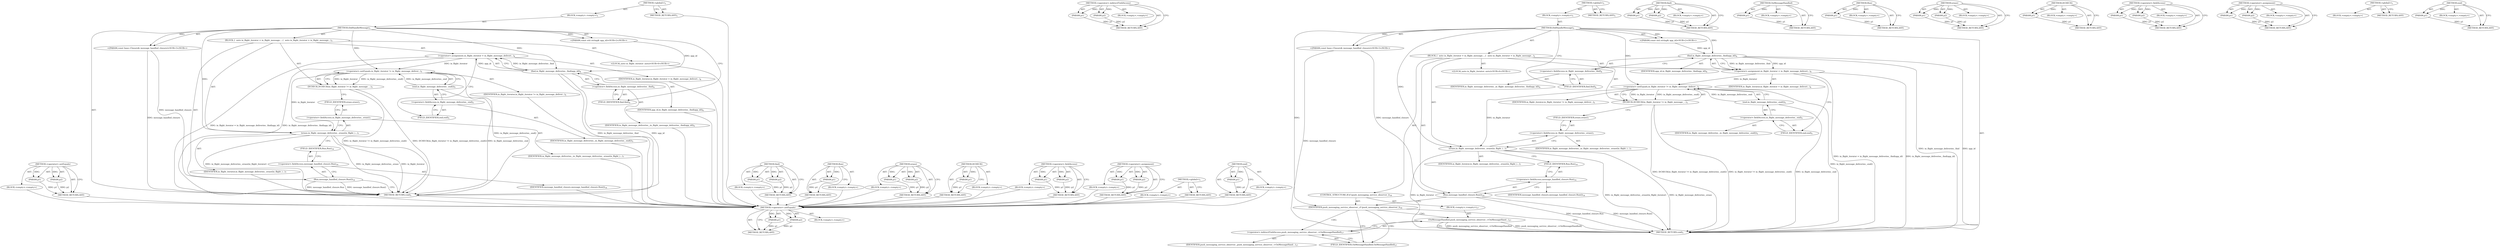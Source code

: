 digraph "end" {
vulnerable_83 [label=<(METHOD,&lt;operator&gt;.notEquals)>];
vulnerable_84 [label=<(PARAM,p1)>];
vulnerable_85 [label=<(PARAM,p2)>];
vulnerable_86 [label=<(BLOCK,&lt;empty&gt;,&lt;empty&gt;)>];
vulnerable_87 [label=<(METHOD_RETURN,ANY)>];
vulnerable_105 [label=<(METHOD,&lt;operator&gt;.indirectFieldAccess)>];
vulnerable_106 [label=<(PARAM,p1)>];
vulnerable_107 [label=<(PARAM,p2)>];
vulnerable_108 [label=<(BLOCK,&lt;empty&gt;,&lt;empty&gt;)>];
vulnerable_109 [label=<(METHOD_RETURN,ANY)>];
vulnerable_6 [label=<(METHOD,&lt;global&gt;)<SUB>1</SUB>>];
vulnerable_7 [label=<(BLOCK,&lt;empty&gt;,&lt;empty&gt;)<SUB>1</SUB>>];
vulnerable_8 [label=<(METHOD,DidHandleMessage)<SUB>1</SUB>>];
vulnerable_9 [label="<(PARAM,const std::string&amp; app_id)<SUB>2</SUB>>"];
vulnerable_10 [label="<(PARAM,const base::Closure&amp; message_handled_closure)<SUB>3</SUB>>"];
vulnerable_11 [label=<(BLOCK,{
  auto in_flight_iterator = in_flight_message...,{
  auto in_flight_iterator = in_flight_message...)<SUB>3</SUB>>];
vulnerable_12 [label="<(LOCAL,auto in_flight_iterator: auto)<SUB>4</SUB>>"];
vulnerable_13 [label=<(&lt;operator&gt;.assignment,in_flight_iterator = in_flight_message_deliveri...)<SUB>4</SUB>>];
vulnerable_14 [label=<(IDENTIFIER,in_flight_iterator,in_flight_iterator = in_flight_message_deliveri...)<SUB>4</SUB>>];
vulnerable_15 [label=<(find,in_flight_message_deliveries_.find(app_id))<SUB>4</SUB>>];
vulnerable_16 [label=<(&lt;operator&gt;.fieldAccess,in_flight_message_deliveries_.find)<SUB>4</SUB>>];
vulnerable_17 [label=<(IDENTIFIER,in_flight_message_deliveries_,in_flight_message_deliveries_.find(app_id))<SUB>4</SUB>>];
vulnerable_18 [label=<(FIELD_IDENTIFIER,find,find)<SUB>4</SUB>>];
vulnerable_19 [label=<(IDENTIFIER,app_id,in_flight_message_deliveries_.find(app_id))<SUB>4</SUB>>];
vulnerable_20 [label=<(DCHECK,DCHECK(in_flight_iterator != in_flight_message_...)<SUB>5</SUB>>];
vulnerable_21 [label=<(&lt;operator&gt;.notEquals,in_flight_iterator != in_flight_message_deliver...)<SUB>5</SUB>>];
vulnerable_22 [label=<(IDENTIFIER,in_flight_iterator,in_flight_iterator != in_flight_message_deliver...)<SUB>5</SUB>>];
vulnerable_23 [label=<(end,in_flight_message_deliveries_.end())<SUB>5</SUB>>];
vulnerable_24 [label=<(&lt;operator&gt;.fieldAccess,in_flight_message_deliveries_.end)<SUB>5</SUB>>];
vulnerable_25 [label=<(IDENTIFIER,in_flight_message_deliveries_,in_flight_message_deliveries_.end())<SUB>5</SUB>>];
vulnerable_26 [label=<(FIELD_IDENTIFIER,end,end)<SUB>5</SUB>>];
vulnerable_27 [label=<(erase,in_flight_message_deliveries_.erase(in_flight_i...)<SUB>7</SUB>>];
vulnerable_28 [label=<(&lt;operator&gt;.fieldAccess,in_flight_message_deliveries_.erase)<SUB>7</SUB>>];
vulnerable_29 [label=<(IDENTIFIER,in_flight_message_deliveries_,in_flight_message_deliveries_.erase(in_flight_i...)<SUB>7</SUB>>];
vulnerable_30 [label=<(FIELD_IDENTIFIER,erase,erase)<SUB>7</SUB>>];
vulnerable_31 [label=<(IDENTIFIER,in_flight_iterator,in_flight_message_deliveries_.erase(in_flight_i...)<SUB>7</SUB>>];
vulnerable_32 [label=<(Run,message_handled_closure.Run())<SUB>14</SUB>>];
vulnerable_33 [label=<(&lt;operator&gt;.fieldAccess,message_handled_closure.Run)<SUB>14</SUB>>];
vulnerable_34 [label=<(IDENTIFIER,message_handled_closure,message_handled_closure.Run())<SUB>14</SUB>>];
vulnerable_35 [label=<(FIELD_IDENTIFIER,Run,Run)<SUB>14</SUB>>];
vulnerable_36 [label=<(CONTROL_STRUCTURE,IF,if (push_messaging_service_observer_))<SUB>16</SUB>>];
vulnerable_37 [label=<(IDENTIFIER,push_messaging_service_observer_,if (push_messaging_service_observer_))<SUB>16</SUB>>];
vulnerable_38 [label=<(BLOCK,&lt;empty&gt;,&lt;empty&gt;)<SUB>17</SUB>>];
vulnerable_39 [label=<(OnMessageHandled,push_messaging_service_observer_-&gt;OnMessageHand...)<SUB>17</SUB>>];
vulnerable_40 [label=<(&lt;operator&gt;.indirectFieldAccess,push_messaging_service_observer_-&gt;OnMessageHandled)<SUB>17</SUB>>];
vulnerable_41 [label=<(IDENTIFIER,push_messaging_service_observer_,push_messaging_service_observer_-&gt;OnMessageHand...)<SUB>17</SUB>>];
vulnerable_42 [label=<(FIELD_IDENTIFIER,OnMessageHandled,OnMessageHandled)<SUB>17</SUB>>];
vulnerable_43 [label=<(METHOD_RETURN,void)<SUB>1</SUB>>];
vulnerable_45 [label=<(METHOD_RETURN,ANY)<SUB>1</SUB>>];
vulnerable_69 [label=<(METHOD,find)>];
vulnerable_70 [label=<(PARAM,p1)>];
vulnerable_71 [label=<(PARAM,p2)>];
vulnerable_72 [label=<(BLOCK,&lt;empty&gt;,&lt;empty&gt;)>];
vulnerable_73 [label=<(METHOD_RETURN,ANY)>];
vulnerable_101 [label=<(METHOD,OnMessageHandled)>];
vulnerable_102 [label=<(PARAM,p1)>];
vulnerable_103 [label=<(BLOCK,&lt;empty&gt;,&lt;empty&gt;)>];
vulnerable_104 [label=<(METHOD_RETURN,ANY)>];
vulnerable_97 [label=<(METHOD,Run)>];
vulnerable_98 [label=<(PARAM,p1)>];
vulnerable_99 [label=<(BLOCK,&lt;empty&gt;,&lt;empty&gt;)>];
vulnerable_100 [label=<(METHOD_RETURN,ANY)>];
vulnerable_92 [label=<(METHOD,erase)>];
vulnerable_93 [label=<(PARAM,p1)>];
vulnerable_94 [label=<(PARAM,p2)>];
vulnerable_95 [label=<(BLOCK,&lt;empty&gt;,&lt;empty&gt;)>];
vulnerable_96 [label=<(METHOD_RETURN,ANY)>];
vulnerable_79 [label=<(METHOD,DCHECK)>];
vulnerable_80 [label=<(PARAM,p1)>];
vulnerable_81 [label=<(BLOCK,&lt;empty&gt;,&lt;empty&gt;)>];
vulnerable_82 [label=<(METHOD_RETURN,ANY)>];
vulnerable_74 [label=<(METHOD,&lt;operator&gt;.fieldAccess)>];
vulnerable_75 [label=<(PARAM,p1)>];
vulnerable_76 [label=<(PARAM,p2)>];
vulnerable_77 [label=<(BLOCK,&lt;empty&gt;,&lt;empty&gt;)>];
vulnerable_78 [label=<(METHOD_RETURN,ANY)>];
vulnerable_64 [label=<(METHOD,&lt;operator&gt;.assignment)>];
vulnerable_65 [label=<(PARAM,p1)>];
vulnerable_66 [label=<(PARAM,p2)>];
vulnerable_67 [label=<(BLOCK,&lt;empty&gt;,&lt;empty&gt;)>];
vulnerable_68 [label=<(METHOD_RETURN,ANY)>];
vulnerable_58 [label=<(METHOD,&lt;global&gt;)<SUB>1</SUB>>];
vulnerable_59 [label=<(BLOCK,&lt;empty&gt;,&lt;empty&gt;)>];
vulnerable_60 [label=<(METHOD_RETURN,ANY)>];
vulnerable_88 [label=<(METHOD,end)>];
vulnerable_89 [label=<(PARAM,p1)>];
vulnerable_90 [label=<(BLOCK,&lt;empty&gt;,&lt;empty&gt;)>];
vulnerable_91 [label=<(METHOD_RETURN,ANY)>];
fixed_76 [label=<(METHOD,&lt;operator&gt;.notEquals)>];
fixed_77 [label=<(PARAM,p1)>];
fixed_78 [label=<(PARAM,p2)>];
fixed_79 [label=<(BLOCK,&lt;empty&gt;,&lt;empty&gt;)>];
fixed_80 [label=<(METHOD_RETURN,ANY)>];
fixed_6 [label=<(METHOD,&lt;global&gt;)<SUB>1</SUB>>];
fixed_7 [label=<(BLOCK,&lt;empty&gt;,&lt;empty&gt;)<SUB>1</SUB>>];
fixed_8 [label=<(METHOD,DidHandleMessage)<SUB>1</SUB>>];
fixed_9 [label="<(PARAM,const std::string&amp; app_id)<SUB>2</SUB>>"];
fixed_10 [label="<(PARAM,const base::Closure&amp; message_handled_closure)<SUB>3</SUB>>"];
fixed_11 [label=<(BLOCK,{
  auto in_flight_iterator = in_flight_message...,{
  auto in_flight_iterator = in_flight_message...)<SUB>3</SUB>>];
fixed_12 [label="<(LOCAL,auto in_flight_iterator: auto)<SUB>4</SUB>>"];
fixed_13 [label=<(&lt;operator&gt;.assignment,in_flight_iterator = in_flight_message_deliveri...)<SUB>4</SUB>>];
fixed_14 [label=<(IDENTIFIER,in_flight_iterator,in_flight_iterator = in_flight_message_deliveri...)<SUB>4</SUB>>];
fixed_15 [label=<(find,in_flight_message_deliveries_.find(app_id))<SUB>4</SUB>>];
fixed_16 [label=<(&lt;operator&gt;.fieldAccess,in_flight_message_deliveries_.find)<SUB>4</SUB>>];
fixed_17 [label=<(IDENTIFIER,in_flight_message_deliveries_,in_flight_message_deliveries_.find(app_id))<SUB>4</SUB>>];
fixed_18 [label=<(FIELD_IDENTIFIER,find,find)<SUB>4</SUB>>];
fixed_19 [label=<(IDENTIFIER,app_id,in_flight_message_deliveries_.find(app_id))<SUB>4</SUB>>];
fixed_20 [label=<(DCHECK,DCHECK(in_flight_iterator != in_flight_message_...)<SUB>5</SUB>>];
fixed_21 [label=<(&lt;operator&gt;.notEquals,in_flight_iterator != in_flight_message_deliver...)<SUB>5</SUB>>];
fixed_22 [label=<(IDENTIFIER,in_flight_iterator,in_flight_iterator != in_flight_message_deliver...)<SUB>5</SUB>>];
fixed_23 [label=<(end,in_flight_message_deliveries_.end())<SUB>5</SUB>>];
fixed_24 [label=<(&lt;operator&gt;.fieldAccess,in_flight_message_deliveries_.end)<SUB>5</SUB>>];
fixed_25 [label=<(IDENTIFIER,in_flight_message_deliveries_,in_flight_message_deliveries_.end())<SUB>5</SUB>>];
fixed_26 [label=<(FIELD_IDENTIFIER,end,end)<SUB>5</SUB>>];
fixed_27 [label=<(erase,in_flight_message_deliveries_.erase(in_flight_i...)<SUB>7</SUB>>];
fixed_28 [label=<(&lt;operator&gt;.fieldAccess,in_flight_message_deliveries_.erase)<SUB>7</SUB>>];
fixed_29 [label=<(IDENTIFIER,in_flight_message_deliveries_,in_flight_message_deliveries_.erase(in_flight_i...)<SUB>7</SUB>>];
fixed_30 [label=<(FIELD_IDENTIFIER,erase,erase)<SUB>7</SUB>>];
fixed_31 [label=<(IDENTIFIER,in_flight_iterator,in_flight_message_deliveries_.erase(in_flight_i...)<SUB>7</SUB>>];
fixed_32 [label=<(Run,message_handled_closure.Run())<SUB>14</SUB>>];
fixed_33 [label=<(&lt;operator&gt;.fieldAccess,message_handled_closure.Run)<SUB>14</SUB>>];
fixed_34 [label=<(IDENTIFIER,message_handled_closure,message_handled_closure.Run())<SUB>14</SUB>>];
fixed_35 [label=<(FIELD_IDENTIFIER,Run,Run)<SUB>14</SUB>>];
fixed_36 [label=<(METHOD_RETURN,void)<SUB>1</SUB>>];
fixed_38 [label=<(METHOD_RETURN,ANY)<SUB>1</SUB>>];
fixed_62 [label=<(METHOD,find)>];
fixed_63 [label=<(PARAM,p1)>];
fixed_64 [label=<(PARAM,p2)>];
fixed_65 [label=<(BLOCK,&lt;empty&gt;,&lt;empty&gt;)>];
fixed_66 [label=<(METHOD_RETURN,ANY)>];
fixed_90 [label=<(METHOD,Run)>];
fixed_91 [label=<(PARAM,p1)>];
fixed_92 [label=<(BLOCK,&lt;empty&gt;,&lt;empty&gt;)>];
fixed_93 [label=<(METHOD_RETURN,ANY)>];
fixed_85 [label=<(METHOD,erase)>];
fixed_86 [label=<(PARAM,p1)>];
fixed_87 [label=<(PARAM,p2)>];
fixed_88 [label=<(BLOCK,&lt;empty&gt;,&lt;empty&gt;)>];
fixed_89 [label=<(METHOD_RETURN,ANY)>];
fixed_72 [label=<(METHOD,DCHECK)>];
fixed_73 [label=<(PARAM,p1)>];
fixed_74 [label=<(BLOCK,&lt;empty&gt;,&lt;empty&gt;)>];
fixed_75 [label=<(METHOD_RETURN,ANY)>];
fixed_67 [label=<(METHOD,&lt;operator&gt;.fieldAccess)>];
fixed_68 [label=<(PARAM,p1)>];
fixed_69 [label=<(PARAM,p2)>];
fixed_70 [label=<(BLOCK,&lt;empty&gt;,&lt;empty&gt;)>];
fixed_71 [label=<(METHOD_RETURN,ANY)>];
fixed_57 [label=<(METHOD,&lt;operator&gt;.assignment)>];
fixed_58 [label=<(PARAM,p1)>];
fixed_59 [label=<(PARAM,p2)>];
fixed_60 [label=<(BLOCK,&lt;empty&gt;,&lt;empty&gt;)>];
fixed_61 [label=<(METHOD_RETURN,ANY)>];
fixed_51 [label=<(METHOD,&lt;global&gt;)<SUB>1</SUB>>];
fixed_52 [label=<(BLOCK,&lt;empty&gt;,&lt;empty&gt;)>];
fixed_53 [label=<(METHOD_RETURN,ANY)>];
fixed_81 [label=<(METHOD,end)>];
fixed_82 [label=<(PARAM,p1)>];
fixed_83 [label=<(BLOCK,&lt;empty&gt;,&lt;empty&gt;)>];
fixed_84 [label=<(METHOD_RETURN,ANY)>];
vulnerable_83 -> vulnerable_84  [key=0, label="AST: "];
vulnerable_83 -> vulnerable_84  [key=1, label="DDG: "];
vulnerable_83 -> vulnerable_86  [key=0, label="AST: "];
vulnerable_83 -> vulnerable_85  [key=0, label="AST: "];
vulnerable_83 -> vulnerable_85  [key=1, label="DDG: "];
vulnerable_83 -> vulnerable_87  [key=0, label="AST: "];
vulnerable_83 -> vulnerable_87  [key=1, label="CFG: "];
vulnerable_84 -> vulnerable_87  [key=0, label="DDG: p1"];
vulnerable_85 -> vulnerable_87  [key=0, label="DDG: p2"];
vulnerable_105 -> vulnerable_106  [key=0, label="AST: "];
vulnerable_105 -> vulnerable_106  [key=1, label="DDG: "];
vulnerable_105 -> vulnerable_108  [key=0, label="AST: "];
vulnerable_105 -> vulnerable_107  [key=0, label="AST: "];
vulnerable_105 -> vulnerable_107  [key=1, label="DDG: "];
vulnerable_105 -> vulnerable_109  [key=0, label="AST: "];
vulnerable_105 -> vulnerable_109  [key=1, label="CFG: "];
vulnerable_106 -> vulnerable_109  [key=0, label="DDG: p1"];
vulnerable_107 -> vulnerable_109  [key=0, label="DDG: p2"];
vulnerable_6 -> vulnerable_7  [key=0, label="AST: "];
vulnerable_6 -> vulnerable_45  [key=0, label="AST: "];
vulnerable_6 -> vulnerable_45  [key=1, label="CFG: "];
vulnerable_7 -> vulnerable_8  [key=0, label="AST: "];
vulnerable_8 -> vulnerable_9  [key=0, label="AST: "];
vulnerable_8 -> vulnerable_9  [key=1, label="DDG: "];
vulnerable_8 -> vulnerable_10  [key=0, label="AST: "];
vulnerable_8 -> vulnerable_10  [key=1, label="DDG: "];
vulnerable_8 -> vulnerable_11  [key=0, label="AST: "];
vulnerable_8 -> vulnerable_43  [key=0, label="AST: "];
vulnerable_8 -> vulnerable_18  [key=0, label="CFG: "];
vulnerable_8 -> vulnerable_27  [key=0, label="DDG: "];
vulnerable_8 -> vulnerable_37  [key=0, label="DDG: "];
vulnerable_8 -> vulnerable_15  [key=0, label="DDG: "];
vulnerable_8 -> vulnerable_21  [key=0, label="DDG: "];
vulnerable_9 -> vulnerable_15  [key=0, label="DDG: app_id"];
vulnerable_10 -> vulnerable_43  [key=0, label="DDG: message_handled_closure"];
vulnerable_10 -> vulnerable_32  [key=0, label="DDG: message_handled_closure"];
vulnerable_11 -> vulnerable_12  [key=0, label="AST: "];
vulnerable_11 -> vulnerable_13  [key=0, label="AST: "];
vulnerable_11 -> vulnerable_20  [key=0, label="AST: "];
vulnerable_11 -> vulnerable_27  [key=0, label="AST: "];
vulnerable_11 -> vulnerable_32  [key=0, label="AST: "];
vulnerable_11 -> vulnerable_36  [key=0, label="AST: "];
vulnerable_13 -> vulnerable_14  [key=0, label="AST: "];
vulnerable_13 -> vulnerable_15  [key=0, label="AST: "];
vulnerable_13 -> vulnerable_26  [key=0, label="CFG: "];
vulnerable_13 -> vulnerable_43  [key=0, label="DDG: in_flight_message_deliveries_.find(app_id)"];
vulnerable_13 -> vulnerable_43  [key=1, label="DDG: in_flight_iterator = in_flight_message_deliveries_.find(app_id)"];
vulnerable_13 -> vulnerable_21  [key=0, label="DDG: in_flight_iterator"];
vulnerable_15 -> vulnerable_16  [key=0, label="AST: "];
vulnerable_15 -> vulnerable_19  [key=0, label="AST: "];
vulnerable_15 -> vulnerable_13  [key=0, label="CFG: "];
vulnerable_15 -> vulnerable_13  [key=1, label="DDG: in_flight_message_deliveries_.find"];
vulnerable_15 -> vulnerable_13  [key=2, label="DDG: app_id"];
vulnerable_15 -> vulnerable_43  [key=0, label="DDG: in_flight_message_deliveries_.find"];
vulnerable_15 -> vulnerable_43  [key=1, label="DDG: app_id"];
vulnerable_16 -> vulnerable_17  [key=0, label="AST: "];
vulnerable_16 -> vulnerable_18  [key=0, label="AST: "];
vulnerable_16 -> vulnerable_15  [key=0, label="CFG: "];
vulnerable_18 -> vulnerable_16  [key=0, label="CFG: "];
vulnerable_20 -> vulnerable_21  [key=0, label="AST: "];
vulnerable_20 -> vulnerable_30  [key=0, label="CFG: "];
vulnerable_20 -> vulnerable_43  [key=0, label="DDG: in_flight_iterator != in_flight_message_deliveries_.end()"];
vulnerable_20 -> vulnerable_43  [key=1, label="DDG: DCHECK(in_flight_iterator != in_flight_message_deliveries_.end())"];
vulnerable_21 -> vulnerable_22  [key=0, label="AST: "];
vulnerable_21 -> vulnerable_23  [key=0, label="AST: "];
vulnerable_21 -> vulnerable_20  [key=0, label="CFG: "];
vulnerable_21 -> vulnerable_20  [key=1, label="DDG: in_flight_iterator"];
vulnerable_21 -> vulnerable_20  [key=2, label="DDG: in_flight_message_deliveries_.end()"];
vulnerable_21 -> vulnerable_43  [key=0, label="DDG: in_flight_message_deliveries_.end()"];
vulnerable_21 -> vulnerable_27  [key=0, label="DDG: in_flight_iterator"];
vulnerable_23 -> vulnerable_24  [key=0, label="AST: "];
vulnerable_23 -> vulnerable_21  [key=0, label="CFG: "];
vulnerable_23 -> vulnerable_21  [key=1, label="DDG: in_flight_message_deliveries_.end"];
vulnerable_23 -> vulnerable_43  [key=0, label="DDG: in_flight_message_deliveries_.end"];
vulnerable_24 -> vulnerable_25  [key=0, label="AST: "];
vulnerable_24 -> vulnerable_26  [key=0, label="AST: "];
vulnerable_24 -> vulnerable_23  [key=0, label="CFG: "];
vulnerable_26 -> vulnerable_24  [key=0, label="CFG: "];
vulnerable_27 -> vulnerable_28  [key=0, label="AST: "];
vulnerable_27 -> vulnerable_31  [key=0, label="AST: "];
vulnerable_27 -> vulnerable_35  [key=0, label="CFG: "];
vulnerable_27 -> vulnerable_43  [key=0, label="DDG: in_flight_message_deliveries_.erase"];
vulnerable_27 -> vulnerable_43  [key=1, label="DDG: in_flight_iterator"];
vulnerable_27 -> vulnerable_43  [key=2, label="DDG: in_flight_message_deliveries_.erase(in_flight_iterator)"];
vulnerable_28 -> vulnerable_29  [key=0, label="AST: "];
vulnerable_28 -> vulnerable_30  [key=0, label="AST: "];
vulnerable_28 -> vulnerable_27  [key=0, label="CFG: "];
vulnerable_30 -> vulnerable_28  [key=0, label="CFG: "];
vulnerable_32 -> vulnerable_33  [key=0, label="AST: "];
vulnerable_32 -> vulnerable_37  [key=0, label="CFG: "];
vulnerable_32 -> vulnerable_43  [key=0, label="DDG: message_handled_closure.Run"];
vulnerable_32 -> vulnerable_43  [key=1, label="DDG: message_handled_closure.Run()"];
vulnerable_33 -> vulnerable_34  [key=0, label="AST: "];
vulnerable_33 -> vulnerable_35  [key=0, label="AST: "];
vulnerable_33 -> vulnerable_32  [key=0, label="CFG: "];
vulnerable_35 -> vulnerable_33  [key=0, label="CFG: "];
vulnerable_36 -> vulnerable_37  [key=0, label="AST: "];
vulnerable_36 -> vulnerable_38  [key=0, label="AST: "];
vulnerable_37 -> vulnerable_43  [key=0, label="CFG: "];
vulnerable_37 -> vulnerable_42  [key=0, label="CFG: "];
vulnerable_37 -> vulnerable_42  [key=1, label="CDG: "];
vulnerable_37 -> vulnerable_40  [key=0, label="CDG: "];
vulnerable_37 -> vulnerable_39  [key=0, label="CDG: "];
vulnerable_38 -> vulnerable_39  [key=0, label="AST: "];
vulnerable_39 -> vulnerable_40  [key=0, label="AST: "];
vulnerable_39 -> vulnerable_43  [key=0, label="CFG: "];
vulnerable_39 -> vulnerable_43  [key=1, label="DDG: push_messaging_service_observer_-&gt;OnMessageHandled"];
vulnerable_39 -> vulnerable_43  [key=2, label="DDG: push_messaging_service_observer_-&gt;OnMessageHandled()"];
vulnerable_40 -> vulnerable_41  [key=0, label="AST: "];
vulnerable_40 -> vulnerable_42  [key=0, label="AST: "];
vulnerable_40 -> vulnerable_39  [key=0, label="CFG: "];
vulnerable_42 -> vulnerable_40  [key=0, label="CFG: "];
vulnerable_69 -> vulnerable_70  [key=0, label="AST: "];
vulnerable_69 -> vulnerable_70  [key=1, label="DDG: "];
vulnerable_69 -> vulnerable_72  [key=0, label="AST: "];
vulnerable_69 -> vulnerable_71  [key=0, label="AST: "];
vulnerable_69 -> vulnerable_71  [key=1, label="DDG: "];
vulnerable_69 -> vulnerable_73  [key=0, label="AST: "];
vulnerable_69 -> vulnerable_73  [key=1, label="CFG: "];
vulnerable_70 -> vulnerable_73  [key=0, label="DDG: p1"];
vulnerable_71 -> vulnerable_73  [key=0, label="DDG: p2"];
vulnerable_101 -> vulnerable_102  [key=0, label="AST: "];
vulnerable_101 -> vulnerable_102  [key=1, label="DDG: "];
vulnerable_101 -> vulnerable_103  [key=0, label="AST: "];
vulnerable_101 -> vulnerable_104  [key=0, label="AST: "];
vulnerable_101 -> vulnerable_104  [key=1, label="CFG: "];
vulnerable_102 -> vulnerable_104  [key=0, label="DDG: p1"];
vulnerable_97 -> vulnerable_98  [key=0, label="AST: "];
vulnerable_97 -> vulnerable_98  [key=1, label="DDG: "];
vulnerable_97 -> vulnerable_99  [key=0, label="AST: "];
vulnerable_97 -> vulnerable_100  [key=0, label="AST: "];
vulnerable_97 -> vulnerable_100  [key=1, label="CFG: "];
vulnerable_98 -> vulnerable_100  [key=0, label="DDG: p1"];
vulnerable_92 -> vulnerable_93  [key=0, label="AST: "];
vulnerable_92 -> vulnerable_93  [key=1, label="DDG: "];
vulnerable_92 -> vulnerable_95  [key=0, label="AST: "];
vulnerable_92 -> vulnerable_94  [key=0, label="AST: "];
vulnerable_92 -> vulnerable_94  [key=1, label="DDG: "];
vulnerable_92 -> vulnerable_96  [key=0, label="AST: "];
vulnerable_92 -> vulnerable_96  [key=1, label="CFG: "];
vulnerable_93 -> vulnerable_96  [key=0, label="DDG: p1"];
vulnerable_94 -> vulnerable_96  [key=0, label="DDG: p2"];
vulnerable_79 -> vulnerable_80  [key=0, label="AST: "];
vulnerable_79 -> vulnerable_80  [key=1, label="DDG: "];
vulnerable_79 -> vulnerable_81  [key=0, label="AST: "];
vulnerable_79 -> vulnerable_82  [key=0, label="AST: "];
vulnerable_79 -> vulnerable_82  [key=1, label="CFG: "];
vulnerable_80 -> vulnerable_82  [key=0, label="DDG: p1"];
vulnerable_74 -> vulnerable_75  [key=0, label="AST: "];
vulnerable_74 -> vulnerable_75  [key=1, label="DDG: "];
vulnerable_74 -> vulnerable_77  [key=0, label="AST: "];
vulnerable_74 -> vulnerable_76  [key=0, label="AST: "];
vulnerable_74 -> vulnerable_76  [key=1, label="DDG: "];
vulnerable_74 -> vulnerable_78  [key=0, label="AST: "];
vulnerable_74 -> vulnerable_78  [key=1, label="CFG: "];
vulnerable_75 -> vulnerable_78  [key=0, label="DDG: p1"];
vulnerable_76 -> vulnerable_78  [key=0, label="DDG: p2"];
vulnerable_64 -> vulnerable_65  [key=0, label="AST: "];
vulnerable_64 -> vulnerable_65  [key=1, label="DDG: "];
vulnerable_64 -> vulnerable_67  [key=0, label="AST: "];
vulnerable_64 -> vulnerable_66  [key=0, label="AST: "];
vulnerable_64 -> vulnerable_66  [key=1, label="DDG: "];
vulnerable_64 -> vulnerable_68  [key=0, label="AST: "];
vulnerable_64 -> vulnerable_68  [key=1, label="CFG: "];
vulnerable_65 -> vulnerable_68  [key=0, label="DDG: p1"];
vulnerable_66 -> vulnerable_68  [key=0, label="DDG: p2"];
vulnerable_58 -> vulnerable_59  [key=0, label="AST: "];
vulnerable_58 -> vulnerable_60  [key=0, label="AST: "];
vulnerable_58 -> vulnerable_60  [key=1, label="CFG: "];
vulnerable_88 -> vulnerable_89  [key=0, label="AST: "];
vulnerable_88 -> vulnerable_89  [key=1, label="DDG: "];
vulnerable_88 -> vulnerable_90  [key=0, label="AST: "];
vulnerable_88 -> vulnerable_91  [key=0, label="AST: "];
vulnerable_88 -> vulnerable_91  [key=1, label="CFG: "];
vulnerable_89 -> vulnerable_91  [key=0, label="DDG: p1"];
fixed_76 -> fixed_77  [key=0, label="AST: "];
fixed_76 -> fixed_77  [key=1, label="DDG: "];
fixed_76 -> fixed_79  [key=0, label="AST: "];
fixed_76 -> fixed_78  [key=0, label="AST: "];
fixed_76 -> fixed_78  [key=1, label="DDG: "];
fixed_76 -> fixed_80  [key=0, label="AST: "];
fixed_76 -> fixed_80  [key=1, label="CFG: "];
fixed_77 -> fixed_80  [key=0, label="DDG: p1"];
fixed_78 -> fixed_80  [key=0, label="DDG: p2"];
fixed_79 -> vulnerable_83  [key=0];
fixed_80 -> vulnerable_83  [key=0];
fixed_6 -> fixed_7  [key=0, label="AST: "];
fixed_6 -> fixed_38  [key=0, label="AST: "];
fixed_6 -> fixed_38  [key=1, label="CFG: "];
fixed_7 -> fixed_8  [key=0, label="AST: "];
fixed_8 -> fixed_9  [key=0, label="AST: "];
fixed_8 -> fixed_9  [key=1, label="DDG: "];
fixed_8 -> fixed_10  [key=0, label="AST: "];
fixed_8 -> fixed_10  [key=1, label="DDG: "];
fixed_8 -> fixed_11  [key=0, label="AST: "];
fixed_8 -> fixed_36  [key=0, label="AST: "];
fixed_8 -> fixed_18  [key=0, label="CFG: "];
fixed_8 -> fixed_27  [key=0, label="DDG: "];
fixed_8 -> fixed_15  [key=0, label="DDG: "];
fixed_8 -> fixed_21  [key=0, label="DDG: "];
fixed_9 -> fixed_15  [key=0, label="DDG: app_id"];
fixed_10 -> fixed_36  [key=0, label="DDG: message_handled_closure"];
fixed_10 -> fixed_32  [key=0, label="DDG: message_handled_closure"];
fixed_11 -> fixed_12  [key=0, label="AST: "];
fixed_11 -> fixed_13  [key=0, label="AST: "];
fixed_11 -> fixed_20  [key=0, label="AST: "];
fixed_11 -> fixed_27  [key=0, label="AST: "];
fixed_11 -> fixed_32  [key=0, label="AST: "];
fixed_12 -> vulnerable_83  [key=0];
fixed_13 -> fixed_14  [key=0, label="AST: "];
fixed_13 -> fixed_15  [key=0, label="AST: "];
fixed_13 -> fixed_26  [key=0, label="CFG: "];
fixed_13 -> fixed_36  [key=0, label="DDG: in_flight_message_deliveries_.find(app_id)"];
fixed_13 -> fixed_36  [key=1, label="DDG: in_flight_iterator = in_flight_message_deliveries_.find(app_id)"];
fixed_13 -> fixed_21  [key=0, label="DDG: in_flight_iterator"];
fixed_14 -> vulnerable_83  [key=0];
fixed_15 -> fixed_16  [key=0, label="AST: "];
fixed_15 -> fixed_19  [key=0, label="AST: "];
fixed_15 -> fixed_13  [key=0, label="CFG: "];
fixed_15 -> fixed_13  [key=1, label="DDG: in_flight_message_deliveries_.find"];
fixed_15 -> fixed_13  [key=2, label="DDG: app_id"];
fixed_15 -> fixed_36  [key=0, label="DDG: in_flight_message_deliveries_.find"];
fixed_15 -> fixed_36  [key=1, label="DDG: app_id"];
fixed_16 -> fixed_17  [key=0, label="AST: "];
fixed_16 -> fixed_18  [key=0, label="AST: "];
fixed_16 -> fixed_15  [key=0, label="CFG: "];
fixed_17 -> vulnerable_83  [key=0];
fixed_18 -> fixed_16  [key=0, label="CFG: "];
fixed_19 -> vulnerable_83  [key=0];
fixed_20 -> fixed_21  [key=0, label="AST: "];
fixed_20 -> fixed_30  [key=0, label="CFG: "];
fixed_20 -> fixed_36  [key=0, label="DDG: in_flight_iterator != in_flight_message_deliveries_.end()"];
fixed_20 -> fixed_36  [key=1, label="DDG: DCHECK(in_flight_iterator != in_flight_message_deliveries_.end())"];
fixed_21 -> fixed_22  [key=0, label="AST: "];
fixed_21 -> fixed_23  [key=0, label="AST: "];
fixed_21 -> fixed_20  [key=0, label="CFG: "];
fixed_21 -> fixed_20  [key=1, label="DDG: in_flight_iterator"];
fixed_21 -> fixed_20  [key=2, label="DDG: in_flight_message_deliveries_.end()"];
fixed_21 -> fixed_36  [key=0, label="DDG: in_flight_message_deliveries_.end()"];
fixed_21 -> fixed_27  [key=0, label="DDG: in_flight_iterator"];
fixed_22 -> vulnerable_83  [key=0];
fixed_23 -> fixed_24  [key=0, label="AST: "];
fixed_23 -> fixed_21  [key=0, label="CFG: "];
fixed_23 -> fixed_21  [key=1, label="DDG: in_flight_message_deliveries_.end"];
fixed_23 -> fixed_36  [key=0, label="DDG: in_flight_message_deliveries_.end"];
fixed_24 -> fixed_25  [key=0, label="AST: "];
fixed_24 -> fixed_26  [key=0, label="AST: "];
fixed_24 -> fixed_23  [key=0, label="CFG: "];
fixed_25 -> vulnerable_83  [key=0];
fixed_26 -> fixed_24  [key=0, label="CFG: "];
fixed_27 -> fixed_28  [key=0, label="AST: "];
fixed_27 -> fixed_31  [key=0, label="AST: "];
fixed_27 -> fixed_35  [key=0, label="CFG: "];
fixed_27 -> fixed_36  [key=0, label="DDG: in_flight_message_deliveries_.erase"];
fixed_27 -> fixed_36  [key=1, label="DDG: in_flight_iterator"];
fixed_27 -> fixed_36  [key=2, label="DDG: in_flight_message_deliveries_.erase(in_flight_iterator)"];
fixed_28 -> fixed_29  [key=0, label="AST: "];
fixed_28 -> fixed_30  [key=0, label="AST: "];
fixed_28 -> fixed_27  [key=0, label="CFG: "];
fixed_29 -> vulnerable_83  [key=0];
fixed_30 -> fixed_28  [key=0, label="CFG: "];
fixed_31 -> vulnerable_83  [key=0];
fixed_32 -> fixed_33  [key=0, label="AST: "];
fixed_32 -> fixed_36  [key=0, label="CFG: "];
fixed_32 -> fixed_36  [key=1, label="DDG: message_handled_closure.Run"];
fixed_32 -> fixed_36  [key=2, label="DDG: message_handled_closure.Run()"];
fixed_33 -> fixed_34  [key=0, label="AST: "];
fixed_33 -> fixed_35  [key=0, label="AST: "];
fixed_33 -> fixed_32  [key=0, label="CFG: "];
fixed_34 -> vulnerable_83  [key=0];
fixed_35 -> fixed_33  [key=0, label="CFG: "];
fixed_36 -> vulnerable_83  [key=0];
fixed_38 -> vulnerable_83  [key=0];
fixed_62 -> fixed_63  [key=0, label="AST: "];
fixed_62 -> fixed_63  [key=1, label="DDG: "];
fixed_62 -> fixed_65  [key=0, label="AST: "];
fixed_62 -> fixed_64  [key=0, label="AST: "];
fixed_62 -> fixed_64  [key=1, label="DDG: "];
fixed_62 -> fixed_66  [key=0, label="AST: "];
fixed_62 -> fixed_66  [key=1, label="CFG: "];
fixed_63 -> fixed_66  [key=0, label="DDG: p1"];
fixed_64 -> fixed_66  [key=0, label="DDG: p2"];
fixed_65 -> vulnerable_83  [key=0];
fixed_66 -> vulnerable_83  [key=0];
fixed_90 -> fixed_91  [key=0, label="AST: "];
fixed_90 -> fixed_91  [key=1, label="DDG: "];
fixed_90 -> fixed_92  [key=0, label="AST: "];
fixed_90 -> fixed_93  [key=0, label="AST: "];
fixed_90 -> fixed_93  [key=1, label="CFG: "];
fixed_91 -> fixed_93  [key=0, label="DDG: p1"];
fixed_92 -> vulnerable_83  [key=0];
fixed_93 -> vulnerable_83  [key=0];
fixed_85 -> fixed_86  [key=0, label="AST: "];
fixed_85 -> fixed_86  [key=1, label="DDG: "];
fixed_85 -> fixed_88  [key=0, label="AST: "];
fixed_85 -> fixed_87  [key=0, label="AST: "];
fixed_85 -> fixed_87  [key=1, label="DDG: "];
fixed_85 -> fixed_89  [key=0, label="AST: "];
fixed_85 -> fixed_89  [key=1, label="CFG: "];
fixed_86 -> fixed_89  [key=0, label="DDG: p1"];
fixed_87 -> fixed_89  [key=0, label="DDG: p2"];
fixed_88 -> vulnerable_83  [key=0];
fixed_89 -> vulnerable_83  [key=0];
fixed_72 -> fixed_73  [key=0, label="AST: "];
fixed_72 -> fixed_73  [key=1, label="DDG: "];
fixed_72 -> fixed_74  [key=0, label="AST: "];
fixed_72 -> fixed_75  [key=0, label="AST: "];
fixed_72 -> fixed_75  [key=1, label="CFG: "];
fixed_73 -> fixed_75  [key=0, label="DDG: p1"];
fixed_74 -> vulnerable_83  [key=0];
fixed_75 -> vulnerable_83  [key=0];
fixed_67 -> fixed_68  [key=0, label="AST: "];
fixed_67 -> fixed_68  [key=1, label="DDG: "];
fixed_67 -> fixed_70  [key=0, label="AST: "];
fixed_67 -> fixed_69  [key=0, label="AST: "];
fixed_67 -> fixed_69  [key=1, label="DDG: "];
fixed_67 -> fixed_71  [key=0, label="AST: "];
fixed_67 -> fixed_71  [key=1, label="CFG: "];
fixed_68 -> fixed_71  [key=0, label="DDG: p1"];
fixed_69 -> fixed_71  [key=0, label="DDG: p2"];
fixed_70 -> vulnerable_83  [key=0];
fixed_71 -> vulnerable_83  [key=0];
fixed_57 -> fixed_58  [key=0, label="AST: "];
fixed_57 -> fixed_58  [key=1, label="DDG: "];
fixed_57 -> fixed_60  [key=0, label="AST: "];
fixed_57 -> fixed_59  [key=0, label="AST: "];
fixed_57 -> fixed_59  [key=1, label="DDG: "];
fixed_57 -> fixed_61  [key=0, label="AST: "];
fixed_57 -> fixed_61  [key=1, label="CFG: "];
fixed_58 -> fixed_61  [key=0, label="DDG: p1"];
fixed_59 -> fixed_61  [key=0, label="DDG: p2"];
fixed_60 -> vulnerable_83  [key=0];
fixed_61 -> vulnerable_83  [key=0];
fixed_51 -> fixed_52  [key=0, label="AST: "];
fixed_51 -> fixed_53  [key=0, label="AST: "];
fixed_51 -> fixed_53  [key=1, label="CFG: "];
fixed_52 -> vulnerable_83  [key=0];
fixed_53 -> vulnerable_83  [key=0];
fixed_81 -> fixed_82  [key=0, label="AST: "];
fixed_81 -> fixed_82  [key=1, label="DDG: "];
fixed_81 -> fixed_83  [key=0, label="AST: "];
fixed_81 -> fixed_84  [key=0, label="AST: "];
fixed_81 -> fixed_84  [key=1, label="CFG: "];
fixed_82 -> fixed_84  [key=0, label="DDG: p1"];
fixed_83 -> vulnerable_83  [key=0];
fixed_84 -> vulnerable_83  [key=0];
}
